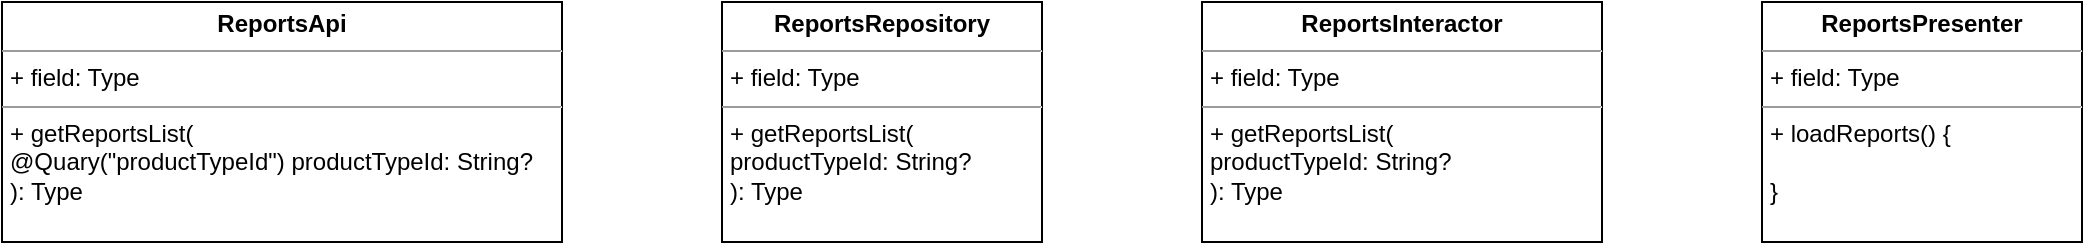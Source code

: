 <mxfile version="15.8.7" type="github">
  <diagram id="2JlTt_QMxGIkWlsBLjBX" name="Page-1">
    <mxGraphModel dx="677" dy="347" grid="1" gridSize="10" guides="1" tooltips="1" connect="1" arrows="1" fold="1" page="1" pageScale="1" pageWidth="850" pageHeight="1100" math="0" shadow="0">
      <root>
        <mxCell id="0" />
        <mxCell id="1" parent="0" />
        <mxCell id="2LCxeQ9Jwy_XSwwDvXCy-1" value="&lt;p style=&quot;margin: 0px ; margin-top: 4px ; text-align: center&quot;&gt;&lt;b&gt;ReportsApi&lt;/b&gt;&lt;/p&gt;&lt;hr size=&quot;1&quot;&gt;&lt;p style=&quot;margin: 0px ; margin-left: 4px&quot;&gt;+ field: Type&lt;/p&gt;&lt;hr size=&quot;1&quot;&gt;&lt;p style=&quot;margin: 0px ; margin-left: 4px&quot;&gt;+ getReportsList(&lt;/p&gt;&lt;p style=&quot;margin: 0px ; margin-left: 4px&quot;&gt;@Quary(&quot;productTypeId&quot;) productTypeId: String?&lt;br&gt;&lt;/p&gt;&lt;p style=&quot;margin: 0px ; margin-left: 4px&quot;&gt;): Type&lt;/p&gt;" style="verticalAlign=top;align=left;overflow=fill;fontSize=12;fontFamily=Helvetica;html=1;" vertex="1" parent="1">
          <mxGeometry x="80" y="160" width="280" height="120" as="geometry" />
        </mxCell>
        <mxCell id="2LCxeQ9Jwy_XSwwDvXCy-2" value="&lt;p style=&quot;margin: 0px ; margin-top: 4px ; text-align: center&quot;&gt;&lt;b&gt;ReportsRepository&lt;/b&gt;&lt;/p&gt;&lt;hr size=&quot;1&quot;&gt;&lt;p style=&quot;margin: 0px ; margin-left: 4px&quot;&gt;+ field: Type&lt;/p&gt;&lt;hr size=&quot;1&quot;&gt;&lt;p style=&quot;margin: 0px ; margin-left: 4px&quot;&gt;+ getReportsList(&lt;/p&gt;&lt;p style=&quot;margin: 0px ; margin-left: 4px&quot;&gt;productTypeId: String?&lt;br&gt;&lt;/p&gt;&lt;p style=&quot;margin: 0px ; margin-left: 4px&quot;&gt;): Type&lt;/p&gt;" style="verticalAlign=top;align=left;overflow=fill;fontSize=12;fontFamily=Helvetica;html=1;" vertex="1" parent="1">
          <mxGeometry x="440" y="160" width="160" height="120" as="geometry" />
        </mxCell>
        <mxCell id="2LCxeQ9Jwy_XSwwDvXCy-3" value="&lt;p style=&quot;margin: 0px ; margin-top: 4px ; text-align: center&quot;&gt;&lt;b&gt;ReportsInteractor&lt;/b&gt;&lt;/p&gt;&lt;hr size=&quot;1&quot;&gt;&lt;p style=&quot;margin: 0px ; margin-left: 4px&quot;&gt;+ field: Type&lt;/p&gt;&lt;hr size=&quot;1&quot;&gt;&lt;p style=&quot;margin: 0px ; margin-left: 4px&quot;&gt;+ getReportsList(&lt;/p&gt;&lt;p style=&quot;margin: 0px ; margin-left: 4px&quot;&gt;productTypeId: String?&lt;br&gt;&lt;/p&gt;&lt;p style=&quot;margin: 0px ; margin-left: 4px&quot;&gt;): Type&lt;/p&gt;" style="verticalAlign=top;align=left;overflow=fill;fontSize=12;fontFamily=Helvetica;html=1;" vertex="1" parent="1">
          <mxGeometry x="680" y="160" width="200" height="120" as="geometry" />
        </mxCell>
        <mxCell id="2LCxeQ9Jwy_XSwwDvXCy-5" value="&lt;p style=&quot;margin: 0px ; margin-top: 4px ; text-align: center&quot;&gt;&lt;b&gt;ReportsPresenter&lt;/b&gt;&lt;/p&gt;&lt;hr size=&quot;1&quot;&gt;&lt;p style=&quot;margin: 0px ; margin-left: 4px&quot;&gt;+ field: Type&lt;/p&gt;&lt;hr size=&quot;1&quot;&gt;&lt;p style=&quot;margin: 0px ; margin-left: 4px&quot;&gt;+ loadReports() {&lt;/p&gt;&lt;p style=&quot;margin: 0px ; margin-left: 4px&quot;&gt;&lt;br&gt;&lt;/p&gt;&lt;p style=&quot;margin: 0px ; margin-left: 4px&quot;&gt;}&lt;br&gt;&lt;/p&gt;" style="verticalAlign=top;align=left;overflow=fill;fontSize=12;fontFamily=Helvetica;html=1;" vertex="1" parent="1">
          <mxGeometry x="960" y="160" width="160" height="120" as="geometry" />
        </mxCell>
      </root>
    </mxGraphModel>
  </diagram>
</mxfile>
